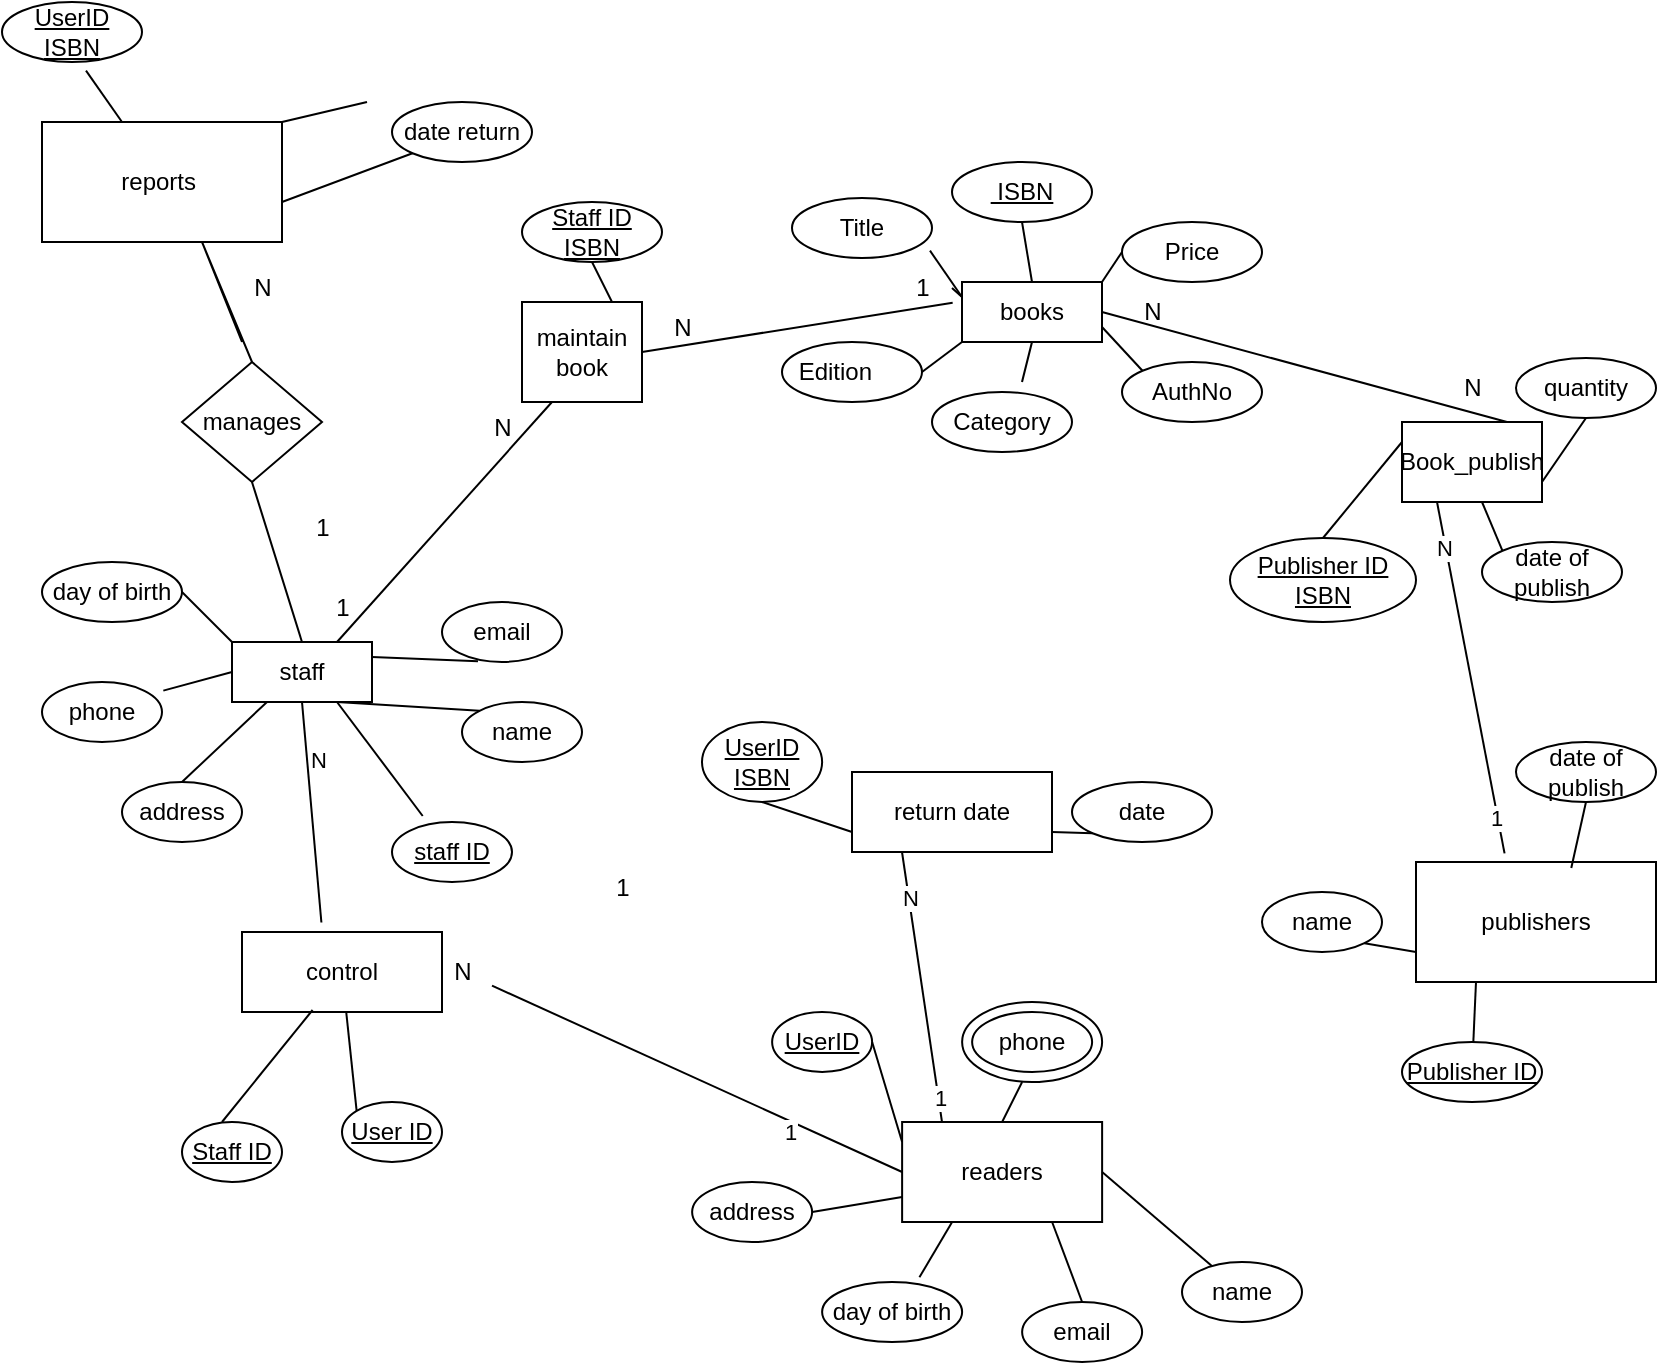 <mxfile version="21.8.1" type="device">
  <diagram id="prtHgNgQTEPvFCAcTncT" name="Page-1">
    <mxGraphModel dx="1216" dy="592" grid="1" gridSize="10" guides="1" tooltips="1" connect="1" arrows="1" fold="1" page="1" pageScale="1" pageWidth="827" pageHeight="1169" math="0" shadow="0">
      <root>
        <mxCell id="0" />
        <mxCell id="1" parent="0" />
        <mxCell id="Wc4HbTlUG1O3it5zdiRb-62" value="" style="ellipse;whiteSpace=wrap;html=1;" vertex="1" parent="1">
          <mxGeometry x="480.06" y="640" width="70" height="40" as="geometry" />
        </mxCell>
        <mxCell id="Wc4HbTlUG1O3it5zdiRb-40" value="phone" style="ellipse;whiteSpace=wrap;html=1;" vertex="1" parent="1">
          <mxGeometry x="485.06" y="645" width="60" height="30" as="geometry" />
        </mxCell>
        <mxCell id="Wc4HbTlUG1O3it5zdiRb-2" value="reports&amp;nbsp;" style="rounded=0;whiteSpace=wrap;html=1;" vertex="1" parent="1">
          <mxGeometry x="20" y="200" width="120" height="60" as="geometry" />
        </mxCell>
        <mxCell id="Wc4HbTlUG1O3it5zdiRb-3" value="staff" style="rounded=0;whiteSpace=wrap;html=1;" vertex="1" parent="1">
          <mxGeometry x="115" y="460" width="70" height="30" as="geometry" />
        </mxCell>
        <mxCell id="Wc4HbTlUG1O3it5zdiRb-4" value="control" style="rounded=0;whiteSpace=wrap;html=1;" vertex="1" parent="1">
          <mxGeometry x="120" y="605" width="100" height="40" as="geometry" />
        </mxCell>
        <mxCell id="Wc4HbTlUG1O3it5zdiRb-5" value="readers" style="rounded=0;whiteSpace=wrap;html=1;" vertex="1" parent="1">
          <mxGeometry x="450.06" y="700" width="100" height="50" as="geometry" />
        </mxCell>
        <mxCell id="Wc4HbTlUG1O3it5zdiRb-7" value="books" style="rounded=0;whiteSpace=wrap;html=1;" vertex="1" parent="1">
          <mxGeometry x="480" y="280" width="70" height="30" as="geometry" />
        </mxCell>
        <mxCell id="Wc4HbTlUG1O3it5zdiRb-8" value="maintain book" style="rounded=0;whiteSpace=wrap;html=1;" vertex="1" parent="1">
          <mxGeometry x="260" y="290" width="60" height="50" as="geometry" />
        </mxCell>
        <mxCell id="Wc4HbTlUG1O3it5zdiRb-9" value="Book_publish" style="rounded=0;whiteSpace=wrap;html=1;" vertex="1" parent="1">
          <mxGeometry x="700" y="350" width="70" height="40" as="geometry" />
        </mxCell>
        <mxCell id="Wc4HbTlUG1O3it5zdiRb-10" value="publishers" style="rounded=0;whiteSpace=wrap;html=1;" vertex="1" parent="1">
          <mxGeometry x="707" y="570" width="120" height="60" as="geometry" />
        </mxCell>
        <mxCell id="Wc4HbTlUG1O3it5zdiRb-11" value="&lt;u&gt;staff ID&lt;/u&gt;" style="ellipse;whiteSpace=wrap;html=1;" vertex="1" parent="1">
          <mxGeometry x="195" y="550" width="60" height="30" as="geometry" />
        </mxCell>
        <mxCell id="Wc4HbTlUG1O3it5zdiRb-13" value="name" style="ellipse;whiteSpace=wrap;html=1;" vertex="1" parent="1">
          <mxGeometry x="230" y="490" width="60" height="30" as="geometry" />
        </mxCell>
        <mxCell id="Wc4HbTlUG1O3it5zdiRb-14" value="email" style="ellipse;whiteSpace=wrap;html=1;" vertex="1" parent="1">
          <mxGeometry x="220" y="440" width="60" height="30" as="geometry" />
        </mxCell>
        <mxCell id="Wc4HbTlUG1O3it5zdiRb-15" value="phone" style="ellipse;whiteSpace=wrap;html=1;" vertex="1" parent="1">
          <mxGeometry x="20" y="480" width="60" height="30" as="geometry" />
        </mxCell>
        <mxCell id="Wc4HbTlUG1O3it5zdiRb-16" value="address" style="ellipse;whiteSpace=wrap;html=1;" vertex="1" parent="1">
          <mxGeometry x="60" y="530" width="60" height="30" as="geometry" />
        </mxCell>
        <mxCell id="Wc4HbTlUG1O3it5zdiRb-17" value="day of birth" style="ellipse;whiteSpace=wrap;html=1;" vertex="1" parent="1">
          <mxGeometry x="20" y="420" width="70" height="30" as="geometry" />
        </mxCell>
        <mxCell id="Wc4HbTlUG1O3it5zdiRb-19" value="" style="endArrow=none;html=1;rounded=0;exitX=0.5;exitY=0;exitDx=0;exitDy=0;entryX=0.5;entryY=1;entryDx=0;entryDy=0;" edge="1" parent="1" source="Wc4HbTlUG1O3it5zdiRb-3" target="Wc4HbTlUG1O3it5zdiRb-74">
          <mxGeometry width="50" height="50" relative="1" as="geometry">
            <mxPoint x="150" y="440" as="sourcePoint" />
            <mxPoint x="120" y="340" as="targetPoint" />
          </mxGeometry>
        </mxCell>
        <mxCell id="Wc4HbTlUG1O3it5zdiRb-21" value="" style="endArrow=none;html=1;rounded=0;exitX=0.5;exitY=0;exitDx=0;exitDy=0;entryX=0.5;entryY=0;entryDx=0;entryDy=0;" edge="1" parent="1" target="Wc4HbTlUG1O3it5zdiRb-74">
          <mxGeometry width="50" height="50" relative="1" as="geometry">
            <mxPoint x="120" y="310" as="sourcePoint" />
            <mxPoint x="120" y="310" as="targetPoint" />
            <Array as="points">
              <mxPoint x="100" y="260" />
            </Array>
          </mxGeometry>
        </mxCell>
        <mxCell id="Wc4HbTlUG1O3it5zdiRb-23" value="1" style="text;html=1;align=center;verticalAlign=middle;resizable=0;points=[];autosize=1;strokeColor=none;fillColor=none;" vertex="1" parent="1">
          <mxGeometry x="145" y="388" width="30" height="30" as="geometry" />
        </mxCell>
        <mxCell id="Wc4HbTlUG1O3it5zdiRb-24" value="N" style="text;html=1;align=center;verticalAlign=middle;resizable=0;points=[];autosize=1;strokeColor=none;fillColor=none;" vertex="1" parent="1">
          <mxGeometry x="115" y="268" width="30" height="30" as="geometry" />
        </mxCell>
        <mxCell id="Wc4HbTlUG1O3it5zdiRb-25" value="" style="endArrow=none;html=1;rounded=0;exitX=0;exitY=0;exitDx=0;exitDy=0;entryX=1;entryY=0.5;entryDx=0;entryDy=0;" edge="1" parent="1" source="Wc4HbTlUG1O3it5zdiRb-3" target="Wc4HbTlUG1O3it5zdiRb-17">
          <mxGeometry width="50" height="50" relative="1" as="geometry">
            <mxPoint x="160" y="470" as="sourcePoint" />
            <mxPoint x="135" y="366" as="targetPoint" />
          </mxGeometry>
        </mxCell>
        <mxCell id="Wc4HbTlUG1O3it5zdiRb-26" value="" style="endArrow=none;html=1;rounded=0;exitX=0;exitY=0.5;exitDx=0;exitDy=0;entryX=1.011;entryY=0.144;entryDx=0;entryDy=0;entryPerimeter=0;" edge="1" parent="1" source="Wc4HbTlUG1O3it5zdiRb-3" target="Wc4HbTlUG1O3it5zdiRb-15">
          <mxGeometry width="50" height="50" relative="1" as="geometry">
            <mxPoint x="125" y="470" as="sourcePoint" />
            <mxPoint x="100" y="445" as="targetPoint" />
          </mxGeometry>
        </mxCell>
        <mxCell id="Wc4HbTlUG1O3it5zdiRb-27" value="" style="endArrow=none;html=1;rounded=0;exitX=0.25;exitY=1;exitDx=0;exitDy=0;entryX=0.5;entryY=0;entryDx=0;entryDy=0;" edge="1" parent="1" source="Wc4HbTlUG1O3it5zdiRb-3" target="Wc4HbTlUG1O3it5zdiRb-16">
          <mxGeometry width="50" height="50" relative="1" as="geometry">
            <mxPoint x="135" y="480" as="sourcePoint" />
            <mxPoint x="110" y="455" as="targetPoint" />
          </mxGeometry>
        </mxCell>
        <mxCell id="Wc4HbTlUG1O3it5zdiRb-28" value="" style="endArrow=none;html=1;rounded=0;exitX=0.75;exitY=1;exitDx=0;exitDy=0;entryX=0.256;entryY=-0.1;entryDx=0;entryDy=0;entryPerimeter=0;" edge="1" parent="1" source="Wc4HbTlUG1O3it5zdiRb-3" target="Wc4HbTlUG1O3it5zdiRb-11">
          <mxGeometry width="50" height="50" relative="1" as="geometry">
            <mxPoint x="145" y="490" as="sourcePoint" />
            <mxPoint x="120" y="465" as="targetPoint" />
          </mxGeometry>
        </mxCell>
        <mxCell id="Wc4HbTlUG1O3it5zdiRb-29" value="" style="endArrow=none;html=1;rounded=0;exitX=0.75;exitY=1;exitDx=0;exitDy=0;entryX=0;entryY=0;entryDx=0;entryDy=0;" edge="1" parent="1" source="Wc4HbTlUG1O3it5zdiRb-3" target="Wc4HbTlUG1O3it5zdiRb-13">
          <mxGeometry width="50" height="50" relative="1" as="geometry">
            <mxPoint x="155" y="500" as="sourcePoint" />
            <mxPoint x="130" y="475" as="targetPoint" />
          </mxGeometry>
        </mxCell>
        <mxCell id="Wc4HbTlUG1O3it5zdiRb-30" value="" style="endArrow=none;html=1;rounded=0;exitX=0.3;exitY=0.989;exitDx=0;exitDy=0;entryX=1;entryY=0.25;entryDx=0;entryDy=0;exitPerimeter=0;" edge="1" parent="1" source="Wc4HbTlUG1O3it5zdiRb-14" target="Wc4HbTlUG1O3it5zdiRb-3">
          <mxGeometry width="50" height="50" relative="1" as="geometry">
            <mxPoint x="165" y="510" as="sourcePoint" />
            <mxPoint x="140" y="485" as="targetPoint" />
          </mxGeometry>
        </mxCell>
        <mxCell id="Wc4HbTlUG1O3it5zdiRb-36" value="&lt;u&gt;UserID&lt;/u&gt;" style="ellipse;whiteSpace=wrap;html=1;" vertex="1" parent="1">
          <mxGeometry x="385.06" y="645" width="50" height="30" as="geometry" />
        </mxCell>
        <mxCell id="Wc4HbTlUG1O3it5zdiRb-38" value="name" style="ellipse;whiteSpace=wrap;html=1;" vertex="1" parent="1">
          <mxGeometry x="590" y="770" width="60" height="30" as="geometry" />
        </mxCell>
        <mxCell id="Wc4HbTlUG1O3it5zdiRb-39" value="email" style="ellipse;whiteSpace=wrap;html=1;" vertex="1" parent="1">
          <mxGeometry x="510.06" y="790" width="60" height="30" as="geometry" />
        </mxCell>
        <mxCell id="Wc4HbTlUG1O3it5zdiRb-41" value="address" style="ellipse;whiteSpace=wrap;html=1;" vertex="1" parent="1">
          <mxGeometry x="345.06" y="730" width="60" height="30" as="geometry" />
        </mxCell>
        <mxCell id="Wc4HbTlUG1O3it5zdiRb-42" value="day of birth" style="ellipse;whiteSpace=wrap;html=1;" vertex="1" parent="1">
          <mxGeometry x="410.06" y="780" width="70" height="30" as="geometry" />
        </mxCell>
        <mxCell id="Wc4HbTlUG1O3it5zdiRb-44" value="" style="endArrow=none;html=1;rounded=0;exitX=0.5;exitY=0;exitDx=0;exitDy=0;" edge="1" parent="1" source="Wc4HbTlUG1O3it5zdiRb-5">
          <mxGeometry width="50" height="50" relative="1" as="geometry">
            <mxPoint x="470.06" y="660" as="sourcePoint" />
            <mxPoint x="510.06" y="680" as="targetPoint" />
          </mxGeometry>
        </mxCell>
        <mxCell id="Wc4HbTlUG1O3it5zdiRb-45" value="" style="endArrow=none;html=1;rounded=0;exitX=1;exitY=0.5;exitDx=0;exitDy=0;" edge="1" parent="1" source="Wc4HbTlUG1O3it5zdiRb-36">
          <mxGeometry width="50" height="50" relative="1" as="geometry">
            <mxPoint x="520.06" y="710" as="sourcePoint" />
            <mxPoint x="450.06" y="710" as="targetPoint" />
            <Array as="points">
              <mxPoint x="450.06" y="710" />
            </Array>
          </mxGeometry>
        </mxCell>
        <mxCell id="Wc4HbTlUG1O3it5zdiRb-46" value="" style="endArrow=none;html=1;rounded=0;exitX=1;exitY=0.5;exitDx=0;exitDy=0;" edge="1" parent="1" source="Wc4HbTlUG1O3it5zdiRb-5">
          <mxGeometry width="50" height="50" relative="1" as="geometry">
            <mxPoint x="530.06" y="720" as="sourcePoint" />
            <mxPoint x="604.944" y="772.043" as="targetPoint" />
          </mxGeometry>
        </mxCell>
        <mxCell id="Wc4HbTlUG1O3it5zdiRb-47" value="" style="endArrow=none;html=1;rounded=0;exitX=0.75;exitY=1;exitDx=0;exitDy=0;entryX=0.5;entryY=0;entryDx=0;entryDy=0;" edge="1" parent="1" source="Wc4HbTlUG1O3it5zdiRb-5" target="Wc4HbTlUG1O3it5zdiRb-39">
          <mxGeometry width="50" height="50" relative="1" as="geometry">
            <mxPoint x="540.06" y="730" as="sourcePoint" />
            <mxPoint x="540.06" y="780" as="targetPoint" />
          </mxGeometry>
        </mxCell>
        <mxCell id="Wc4HbTlUG1O3it5zdiRb-50" value="" style="endArrow=none;html=1;rounded=0;exitX=0.25;exitY=1;exitDx=0;exitDy=0;entryX=0.695;entryY=-0.078;entryDx=0;entryDy=0;entryPerimeter=0;" edge="1" parent="1" source="Wc4HbTlUG1O3it5zdiRb-5" target="Wc4HbTlUG1O3it5zdiRb-42">
          <mxGeometry width="50" height="50" relative="1" as="geometry">
            <mxPoint x="550.06" y="740" as="sourcePoint" />
            <mxPoint x="550.06" y="720" as="targetPoint" />
          </mxGeometry>
        </mxCell>
        <mxCell id="Wc4HbTlUG1O3it5zdiRb-51" value="" style="endArrow=none;html=1;rounded=0;exitX=1;exitY=0.5;exitDx=0;exitDy=0;entryX=0;entryY=0.75;entryDx=0;entryDy=0;" edge="1" parent="1" source="Wc4HbTlUG1O3it5zdiRb-41" target="Wc4HbTlUG1O3it5zdiRb-5">
          <mxGeometry width="50" height="50" relative="1" as="geometry">
            <mxPoint x="560.06" y="750" as="sourcePoint" />
            <mxPoint x="560.06" y="730" as="targetPoint" />
          </mxGeometry>
        </mxCell>
        <mxCell id="Wc4HbTlUG1O3it5zdiRb-64" value="&lt;u style=&quot;&quot;&gt;UserID ISBN&lt;/u&gt;" style="ellipse;whiteSpace=wrap;html=1;" vertex="1" parent="1">
          <mxGeometry y="140" width="70" height="30" as="geometry" />
        </mxCell>
        <mxCell id="Wc4HbTlUG1O3it5zdiRb-65" value="Category" style="ellipse;whiteSpace=wrap;html=1;" vertex="1" parent="1">
          <mxGeometry x="465" y="335" width="70" height="30" as="geometry" />
        </mxCell>
        <mxCell id="Wc4HbTlUG1O3it5zdiRb-66" value="date return" style="ellipse;whiteSpace=wrap;html=1;" vertex="1" parent="1">
          <mxGeometry x="195" y="190" width="70" height="30" as="geometry" />
        </mxCell>
        <mxCell id="Wc4HbTlUG1O3it5zdiRb-68" value="" style="endArrow=none;html=1;rounded=0;entryX=0;entryY=1;entryDx=0;entryDy=0;" edge="1" parent="1" target="Wc4HbTlUG1O3it5zdiRb-66">
          <mxGeometry width="50" height="50" relative="1" as="geometry">
            <mxPoint x="140" y="240" as="sourcePoint" />
            <mxPoint x="130" y="320" as="targetPoint" />
            <Array as="points">
              <mxPoint x="140" y="240" />
            </Array>
          </mxGeometry>
        </mxCell>
        <mxCell id="Wc4HbTlUG1O3it5zdiRb-70" value="" style="endArrow=none;html=1;rounded=0;entryX=0;entryY=1;entryDx=0;entryDy=0;exitX=1;exitY=0;exitDx=0;exitDy=0;" edge="1" parent="1" source="Wc4HbTlUG1O3it5zdiRb-2">
          <mxGeometry width="50" height="50" relative="1" as="geometry">
            <mxPoint x="117.5" y="214" as="sourcePoint" />
            <mxPoint x="182.5" y="190" as="targetPoint" />
            <Array as="points" />
          </mxGeometry>
        </mxCell>
        <mxCell id="Wc4HbTlUG1O3it5zdiRb-71" value="" style="endArrow=none;html=1;rounded=0;entryX=0.6;entryY=1.144;entryDx=0;entryDy=0;entryPerimeter=0;" edge="1" parent="1" target="Wc4HbTlUG1O3it5zdiRb-64">
          <mxGeometry width="50" height="50" relative="1" as="geometry">
            <mxPoint x="60" y="200" as="sourcePoint" />
            <mxPoint x="225" y="236" as="targetPoint" />
            <Array as="points">
              <mxPoint x="60" y="200" />
            </Array>
          </mxGeometry>
        </mxCell>
        <mxCell id="Wc4HbTlUG1O3it5zdiRb-74" value="manages" style="rhombus;whiteSpace=wrap;html=1;" vertex="1" parent="1">
          <mxGeometry x="90" y="320" width="70" height="60" as="geometry" />
        </mxCell>
        <mxCell id="Wc4HbTlUG1O3it5zdiRb-75" value="" style="endArrow=none;html=1;rounded=0;exitX=0.75;exitY=0;exitDx=0;exitDy=0;entryX=0.25;entryY=1;entryDx=0;entryDy=0;" edge="1" parent="1" source="Wc4HbTlUG1O3it5zdiRb-3" target="Wc4HbTlUG1O3it5zdiRb-8">
          <mxGeometry width="50" height="50" relative="1" as="geometry">
            <mxPoint x="380" y="430" as="sourcePoint" />
            <mxPoint x="430" y="380" as="targetPoint" />
          </mxGeometry>
        </mxCell>
        <mxCell id="Wc4HbTlUG1O3it5zdiRb-76" value="1" style="text;html=1;align=center;verticalAlign=middle;resizable=0;points=[];autosize=1;strokeColor=none;fillColor=none;" vertex="1" parent="1">
          <mxGeometry x="155" y="428" width="30" height="30" as="geometry" />
        </mxCell>
        <mxCell id="Wc4HbTlUG1O3it5zdiRb-77" value="N" style="text;html=1;align=center;verticalAlign=middle;resizable=0;points=[];autosize=1;strokeColor=none;fillColor=none;" vertex="1" parent="1">
          <mxGeometry x="235" y="338" width="30" height="30" as="geometry" />
        </mxCell>
        <mxCell id="Wc4HbTlUG1O3it5zdiRb-78" value="&lt;u style=&quot;&quot;&gt;Staff ID ISBN&lt;/u&gt;" style="ellipse;whiteSpace=wrap;html=1;" vertex="1" parent="1">
          <mxGeometry x="260" y="240" width="70" height="30" as="geometry" />
        </mxCell>
        <mxCell id="Wc4HbTlUG1O3it5zdiRb-80" value="" style="endArrow=none;html=1;rounded=0;exitX=0.5;exitY=1;exitDx=0;exitDy=0;entryX=0.75;entryY=0;entryDx=0;entryDy=0;" edge="1" parent="1" source="Wc4HbTlUG1O3it5zdiRb-78" target="Wc4HbTlUG1O3it5zdiRb-8">
          <mxGeometry width="50" height="50" relative="1" as="geometry">
            <mxPoint x="178" y="470" as="sourcePoint" />
            <mxPoint x="285" y="350" as="targetPoint" />
          </mxGeometry>
        </mxCell>
        <mxCell id="Wc4HbTlUG1O3it5zdiRb-82" value="" style="endArrow=none;html=1;rounded=0;exitX=1;exitY=0.5;exitDx=0;exitDy=0;entryX=0;entryY=0.25;entryDx=0;entryDy=0;" edge="1" parent="1" source="Wc4HbTlUG1O3it5zdiRb-84" target="Wc4HbTlUG1O3it5zdiRb-7">
          <mxGeometry width="50" height="50" relative="1" as="geometry">
            <mxPoint x="305" y="280" as="sourcePoint" />
            <mxPoint x="315" y="300" as="targetPoint" />
          </mxGeometry>
        </mxCell>
        <mxCell id="Wc4HbTlUG1O3it5zdiRb-85" value="N" style="text;html=1;align=center;verticalAlign=middle;resizable=0;points=[];autosize=1;strokeColor=none;fillColor=none;" vertex="1" parent="1">
          <mxGeometry x="325" y="288" width="30" height="30" as="geometry" />
        </mxCell>
        <mxCell id="Wc4HbTlUG1O3it5zdiRb-86" value="&lt;u style=&quot;&quot;&gt;&amp;nbsp;ISBN&lt;/u&gt;" style="ellipse;whiteSpace=wrap;html=1;" vertex="1" parent="1">
          <mxGeometry x="475" y="220" width="70" height="30" as="geometry" />
        </mxCell>
        <mxCell id="Wc4HbTlUG1O3it5zdiRb-88" value="AuthNo" style="ellipse;whiteSpace=wrap;html=1;" vertex="1" parent="1">
          <mxGeometry x="560" y="320" width="70" height="30" as="geometry" />
        </mxCell>
        <mxCell id="Wc4HbTlUG1O3it5zdiRb-89" value="Edition&lt;span style=&quot;white-space: pre;&quot;&gt;&#x9;&lt;/span&gt;" style="ellipse;whiteSpace=wrap;html=1;" vertex="1" parent="1">
          <mxGeometry x="390" y="310" width="70" height="30" as="geometry" />
        </mxCell>
        <mxCell id="Wc4HbTlUG1O3it5zdiRb-90" value="Price" style="ellipse;whiteSpace=wrap;html=1;" vertex="1" parent="1">
          <mxGeometry x="560" y="250" width="70" height="30" as="geometry" />
        </mxCell>
        <mxCell id="Wc4HbTlUG1O3it5zdiRb-91" value="Title" style="ellipse;whiteSpace=wrap;html=1;" vertex="1" parent="1">
          <mxGeometry x="395" y="238" width="70" height="30" as="geometry" />
        </mxCell>
        <mxCell id="Wc4HbTlUG1O3it5zdiRb-94" value="" style="endArrow=none;html=1;rounded=0;entryX=0.5;entryY=0;entryDx=0;entryDy=0;exitX=0.5;exitY=1;exitDx=0;exitDy=0;" edge="1" parent="1" source="Wc4HbTlUG1O3it5zdiRb-86" target="Wc4HbTlUG1O3it5zdiRb-7">
          <mxGeometry width="50" height="50" relative="1" as="geometry">
            <mxPoint x="510" y="260" as="sourcePoint" />
            <mxPoint x="490" y="298" as="targetPoint" />
          </mxGeometry>
        </mxCell>
        <mxCell id="Wc4HbTlUG1O3it5zdiRb-95" value="" style="endArrow=none;html=1;rounded=0;entryX=1;entryY=0;entryDx=0;entryDy=0;exitX=0;exitY=0.5;exitDx=0;exitDy=0;" edge="1" parent="1" source="Wc4HbTlUG1O3it5zdiRb-90" target="Wc4HbTlUG1O3it5zdiRb-7">
          <mxGeometry width="50" height="50" relative="1" as="geometry">
            <mxPoint x="520" y="260" as="sourcePoint" />
            <mxPoint x="525" y="290" as="targetPoint" />
          </mxGeometry>
        </mxCell>
        <mxCell id="Wc4HbTlUG1O3it5zdiRb-96" value="" style="endArrow=none;html=1;rounded=0;entryX=1;entryY=0.75;entryDx=0;entryDy=0;exitX=0;exitY=0;exitDx=0;exitDy=0;" edge="1" parent="1" source="Wc4HbTlUG1O3it5zdiRb-88" target="Wc4HbTlUG1O3it5zdiRb-7">
          <mxGeometry width="50" height="50" relative="1" as="geometry">
            <mxPoint x="530" y="270" as="sourcePoint" />
            <mxPoint x="535" y="300" as="targetPoint" />
          </mxGeometry>
        </mxCell>
        <mxCell id="Wc4HbTlUG1O3it5zdiRb-97" value="" style="endArrow=none;html=1;rounded=0;entryX=0.5;entryY=1;entryDx=0;entryDy=0;" edge="1" parent="1" target="Wc4HbTlUG1O3it5zdiRb-7">
          <mxGeometry width="50" height="50" relative="1" as="geometry">
            <mxPoint x="510" y="330" as="sourcePoint" />
            <mxPoint x="545" y="310" as="targetPoint" />
          </mxGeometry>
        </mxCell>
        <mxCell id="Wc4HbTlUG1O3it5zdiRb-98" value="" style="endArrow=none;html=1;rounded=0;entryX=0;entryY=1;entryDx=0;entryDy=0;exitX=1;exitY=0.5;exitDx=0;exitDy=0;" edge="1" parent="1" source="Wc4HbTlUG1O3it5zdiRb-89" target="Wc4HbTlUG1O3it5zdiRb-7">
          <mxGeometry width="50" height="50" relative="1" as="geometry">
            <mxPoint x="550" y="290" as="sourcePoint" />
            <mxPoint x="555" y="320" as="targetPoint" />
          </mxGeometry>
        </mxCell>
        <mxCell id="Wc4HbTlUG1O3it5zdiRb-99" value="" style="endArrow=none;html=1;rounded=0;entryX=0.633;entryY=-0.122;entryDx=0;entryDy=0;exitX=0;exitY=0.25;exitDx=0;exitDy=0;entryPerimeter=0;" edge="1" parent="1" source="Wc4HbTlUG1O3it5zdiRb-7" target="Wc4HbTlUG1O3it5zdiRb-84">
          <mxGeometry width="50" height="50" relative="1" as="geometry">
            <mxPoint x="560" y="300" as="sourcePoint" />
            <mxPoint x="565" y="330" as="targetPoint" />
          </mxGeometry>
        </mxCell>
        <mxCell id="Wc4HbTlUG1O3it5zdiRb-102" value="" style="endArrow=none;html=1;rounded=0;exitX=1;exitY=0.5;exitDx=0;exitDy=0;entryX=1.011;entryY=0.744;entryDx=0;entryDy=0;entryPerimeter=0;" edge="1" parent="1" source="Wc4HbTlUG1O3it5zdiRb-8" target="Wc4HbTlUG1O3it5zdiRb-84">
          <mxGeometry width="50" height="50" relative="1" as="geometry">
            <mxPoint x="320" y="315" as="sourcePoint" />
            <mxPoint x="480" y="288" as="targetPoint" />
          </mxGeometry>
        </mxCell>
        <mxCell id="Wc4HbTlUG1O3it5zdiRb-84" value="1" style="text;html=1;align=center;verticalAlign=middle;resizable=0;points=[];autosize=1;strokeColor=none;fillColor=none;" vertex="1" parent="1">
          <mxGeometry x="445" y="268" width="30" height="30" as="geometry" />
        </mxCell>
        <mxCell id="Wc4HbTlUG1O3it5zdiRb-103" value="" style="endArrow=none;html=1;rounded=0;entryX=1;entryY=0.5;entryDx=0;entryDy=0;exitX=0.75;exitY=0;exitDx=0;exitDy=0;" edge="1" parent="1" source="Wc4HbTlUG1O3it5zdiRb-9" target="Wc4HbTlUG1O3it5zdiRb-7">
          <mxGeometry width="50" height="50" relative="1" as="geometry">
            <mxPoint x="580" y="334" as="sourcePoint" />
            <mxPoint x="560" y="313" as="targetPoint" />
          </mxGeometry>
        </mxCell>
        <mxCell id="Wc4HbTlUG1O3it5zdiRb-105" value="N" style="text;html=1;align=center;verticalAlign=middle;resizable=0;points=[];autosize=1;strokeColor=none;fillColor=none;" vertex="1" parent="1">
          <mxGeometry x="560" y="280" width="30" height="30" as="geometry" />
        </mxCell>
        <mxCell id="Wc4HbTlUG1O3it5zdiRb-106" value="N" style="text;html=1;align=center;verticalAlign=middle;resizable=0;points=[];autosize=1;strokeColor=none;fillColor=none;" vertex="1" parent="1">
          <mxGeometry x="720" y="318" width="30" height="30" as="geometry" />
        </mxCell>
        <mxCell id="Wc4HbTlUG1O3it5zdiRb-107" value="&lt;u&gt;Publisher ID ISBN&lt;/u&gt;" style="ellipse;whiteSpace=wrap;html=1;" vertex="1" parent="1">
          <mxGeometry x="614" y="408" width="93" height="42" as="geometry" />
        </mxCell>
        <mxCell id="Wc4HbTlUG1O3it5zdiRb-108" value="date of publish" style="ellipse;whiteSpace=wrap;html=1;" vertex="1" parent="1">
          <mxGeometry x="740" y="410" width="70" height="30" as="geometry" />
        </mxCell>
        <mxCell id="Wc4HbTlUG1O3it5zdiRb-109" value="quantity" style="ellipse;whiteSpace=wrap;html=1;" vertex="1" parent="1">
          <mxGeometry x="757" y="318" width="70" height="30" as="geometry" />
        </mxCell>
        <mxCell id="Wc4HbTlUG1O3it5zdiRb-110" value="" style="endArrow=none;html=1;rounded=0;entryX=0;entryY=0.25;entryDx=0;entryDy=0;exitX=0.5;exitY=0;exitDx=0;exitDy=0;" edge="1" parent="1" source="Wc4HbTlUG1O3it5zdiRb-107" target="Wc4HbTlUG1O3it5zdiRb-9">
          <mxGeometry width="50" height="50" relative="1" as="geometry">
            <mxPoint x="580" y="334" as="sourcePoint" />
            <mxPoint x="560" y="313" as="targetPoint" />
          </mxGeometry>
        </mxCell>
        <mxCell id="Wc4HbTlUG1O3it5zdiRb-111" value="" style="endArrow=none;html=1;rounded=0;exitX=0;exitY=0;exitDx=0;exitDy=0;" edge="1" parent="1" source="Wc4HbTlUG1O3it5zdiRb-108">
          <mxGeometry width="50" height="50" relative="1" as="geometry">
            <mxPoint x="590" y="344" as="sourcePoint" />
            <mxPoint x="740" y="390" as="targetPoint" />
          </mxGeometry>
        </mxCell>
        <mxCell id="Wc4HbTlUG1O3it5zdiRb-112" value="" style="endArrow=none;html=1;rounded=0;entryX=1;entryY=0.75;entryDx=0;entryDy=0;exitX=0.5;exitY=1;exitDx=0;exitDy=0;" edge="1" parent="1" source="Wc4HbTlUG1O3it5zdiRb-109" target="Wc4HbTlUG1O3it5zdiRb-9">
          <mxGeometry width="50" height="50" relative="1" as="geometry">
            <mxPoint x="760" y="424" as="sourcePoint" />
            <mxPoint x="780" y="400" as="targetPoint" />
          </mxGeometry>
        </mxCell>
        <mxCell id="Wc4HbTlUG1O3it5zdiRb-113" value="&lt;u&gt;User ID&lt;/u&gt;" style="ellipse;whiteSpace=wrap;html=1;" vertex="1" parent="1">
          <mxGeometry x="170" y="690" width="50" height="30" as="geometry" />
        </mxCell>
        <mxCell id="Wc4HbTlUG1O3it5zdiRb-114" value="&lt;u&gt;Staff ID&lt;/u&gt;" style="ellipse;whiteSpace=wrap;html=1;" vertex="1" parent="1">
          <mxGeometry x="90" y="700" width="50" height="30" as="geometry" />
        </mxCell>
        <mxCell id="Wc4HbTlUG1O3it5zdiRb-116" value="" style="endArrow=none;html=1;rounded=0;exitX=0.353;exitY=0.975;exitDx=0;exitDy=0;entryX=0.5;entryY=0;entryDx=0;entryDy=0;exitPerimeter=0;" edge="1" parent="1" source="Wc4HbTlUG1O3it5zdiRb-4">
          <mxGeometry width="50" height="50" relative="1" as="geometry">
            <mxPoint x="-15" y="775" as="sourcePoint" />
            <mxPoint x="110" y="700" as="targetPoint" />
          </mxGeometry>
        </mxCell>
        <mxCell id="Wc4HbTlUG1O3it5zdiRb-117" value="" style="endArrow=none;html=1;rounded=0;entryX=0;entryY=0;entryDx=0;entryDy=0;" edge="1" parent="1" source="Wc4HbTlUG1O3it5zdiRb-4" target="Wc4HbTlUG1O3it5zdiRb-113">
          <mxGeometry width="50" height="50" relative="1" as="geometry">
            <mxPoint x="120" y="679" as="sourcePoint" />
            <mxPoint x="120" y="710" as="targetPoint" />
          </mxGeometry>
        </mxCell>
        <mxCell id="Wc4HbTlUG1O3it5zdiRb-118" value="" style="endArrow=none;html=1;rounded=0;entryX=0.5;entryY=1;entryDx=0;entryDy=0;exitX=0.397;exitY=-0.119;exitDx=0;exitDy=0;exitPerimeter=0;" edge="1" parent="1" source="Wc4HbTlUG1O3it5zdiRb-4" target="Wc4HbTlUG1O3it5zdiRb-3">
          <mxGeometry width="50" height="50" relative="1" as="geometry">
            <mxPoint x="310" y="590" as="sourcePoint" />
            <mxPoint x="150" y="502" as="targetPoint" />
          </mxGeometry>
        </mxCell>
        <mxCell id="Wc4HbTlUG1O3it5zdiRb-119" value="N" style="edgeLabel;html=1;align=center;verticalAlign=middle;resizable=0;points=[];" vertex="1" connectable="0" parent="Wc4HbTlUG1O3it5zdiRb-118">
          <mxGeometry x="0.474" y="-5" relative="1" as="geometry">
            <mxPoint as="offset" />
          </mxGeometry>
        </mxCell>
        <mxCell id="Wc4HbTlUG1O3it5zdiRb-121" value="1" style="text;html=1;align=center;verticalAlign=middle;resizable=0;points=[];autosize=1;strokeColor=none;fillColor=none;" vertex="1" parent="1">
          <mxGeometry x="295" y="568" width="30" height="30" as="geometry" />
        </mxCell>
        <mxCell id="Wc4HbTlUG1O3it5zdiRb-122" value="" style="endArrow=none;html=1;rounded=0;entryX=0;entryY=0.5;entryDx=0;entryDy=0;" edge="1" parent="1" source="Wc4HbTlUG1O3it5zdiRb-124" target="Wc4HbTlUG1O3it5zdiRb-5">
          <mxGeometry width="50" height="50" relative="1" as="geometry">
            <mxPoint x="330" y="610" as="sourcePoint" />
            <mxPoint x="169" y="504" as="targetPoint" />
          </mxGeometry>
        </mxCell>
        <mxCell id="Wc4HbTlUG1O3it5zdiRb-123" value="1" style="edgeLabel;html=1;align=center;verticalAlign=middle;resizable=0;points=[];" vertex="1" connectable="0" parent="Wc4HbTlUG1O3it5zdiRb-122">
          <mxGeometry x="0.474" y="-5" relative="1" as="geometry">
            <mxPoint as="offset" />
          </mxGeometry>
        </mxCell>
        <mxCell id="Wc4HbTlUG1O3it5zdiRb-125" value="return date" style="rounded=0;whiteSpace=wrap;html=1;" vertex="1" parent="1">
          <mxGeometry x="425" y="525" width="100" height="40" as="geometry" />
        </mxCell>
        <mxCell id="Wc4HbTlUG1O3it5zdiRb-124" value="N" style="text;html=1;align=center;verticalAlign=middle;resizable=0;points=[];autosize=1;strokeColor=none;fillColor=none;" vertex="1" parent="1">
          <mxGeometry x="215" y="610" width="30" height="30" as="geometry" />
        </mxCell>
        <mxCell id="Wc4HbTlUG1O3it5zdiRb-131" value="" style="endArrow=none;html=1;rounded=0;exitX=0.25;exitY=1;exitDx=0;exitDy=0;" edge="1" parent="1" source="Wc4HbTlUG1O3it5zdiRb-125">
          <mxGeometry width="50" height="50" relative="1" as="geometry">
            <mxPoint x="455" y="680" as="sourcePoint" />
            <mxPoint x="470" y="700" as="targetPoint" />
            <Array as="points" />
          </mxGeometry>
        </mxCell>
        <mxCell id="Wc4HbTlUG1O3it5zdiRb-132" value="1" style="edgeLabel;html=1;align=center;verticalAlign=middle;resizable=0;points=[];" vertex="1" connectable="0" parent="Wc4HbTlUG1O3it5zdiRb-131">
          <mxGeometry x="0.815" y="1" relative="1" as="geometry">
            <mxPoint as="offset" />
          </mxGeometry>
        </mxCell>
        <mxCell id="Wc4HbTlUG1O3it5zdiRb-133" value="N" style="edgeLabel;html=1;align=center;verticalAlign=middle;resizable=0;points=[];" vertex="1" connectable="0" parent="Wc4HbTlUG1O3it5zdiRb-131">
          <mxGeometry x="-0.669" relative="1" as="geometry">
            <mxPoint as="offset" />
          </mxGeometry>
        </mxCell>
        <mxCell id="Wc4HbTlUG1O3it5zdiRb-134" value="&lt;u&gt;UserID&lt;br&gt;ISBN&lt;br&gt;&lt;/u&gt;" style="ellipse;whiteSpace=wrap;html=1;" vertex="1" parent="1">
          <mxGeometry x="350" y="500" width="60.06" height="40" as="geometry" />
        </mxCell>
        <mxCell id="Wc4HbTlUG1O3it5zdiRb-135" value="date" style="ellipse;whiteSpace=wrap;html=1;" vertex="1" parent="1">
          <mxGeometry x="535" y="530" width="70" height="30" as="geometry" />
        </mxCell>
        <mxCell id="Wc4HbTlUG1O3it5zdiRb-136" value="" style="endArrow=none;html=1;rounded=0;exitX=0.5;exitY=1;exitDx=0;exitDy=0;entryX=0;entryY=0.75;entryDx=0;entryDy=0;" edge="1" parent="1" source="Wc4HbTlUG1O3it5zdiRb-134" target="Wc4HbTlUG1O3it5zdiRb-125">
          <mxGeometry width="50" height="50" relative="1" as="geometry">
            <mxPoint x="445" y="670" as="sourcePoint" />
            <mxPoint x="460.06" y="720" as="targetPoint" />
            <Array as="points" />
          </mxGeometry>
        </mxCell>
        <mxCell id="Wc4HbTlUG1O3it5zdiRb-137" value="" style="endArrow=none;html=1;rounded=0;entryX=0;entryY=1;entryDx=0;entryDy=0;exitX=1;exitY=0.75;exitDx=0;exitDy=0;" edge="1" parent="1" source="Wc4HbTlUG1O3it5zdiRb-125" target="Wc4HbTlUG1O3it5zdiRb-135">
          <mxGeometry width="50" height="50" relative="1" as="geometry">
            <mxPoint x="530" y="556" as="sourcePoint" />
            <mxPoint x="435" y="565" as="targetPoint" />
            <Array as="points" />
          </mxGeometry>
        </mxCell>
        <mxCell id="Wc4HbTlUG1O3it5zdiRb-138" value="" style="endArrow=none;html=1;rounded=0;entryX=0.25;entryY=1;entryDx=0;entryDy=0;exitX=0.369;exitY=-0.072;exitDx=0;exitDy=0;exitPerimeter=0;" edge="1" parent="1" source="Wc4HbTlUG1O3it5zdiRb-10" target="Wc4HbTlUG1O3it5zdiRb-9">
          <mxGeometry width="50" height="50" relative="1" as="geometry">
            <mxPoint x="750" y="560" as="sourcePoint" />
            <mxPoint x="750" y="400" as="targetPoint" />
          </mxGeometry>
        </mxCell>
        <mxCell id="Wc4HbTlUG1O3it5zdiRb-139" value="1" style="edgeLabel;html=1;align=center;verticalAlign=middle;resizable=0;points=[];" vertex="1" connectable="0" parent="Wc4HbTlUG1O3it5zdiRb-138">
          <mxGeometry x="-0.801" y="1" relative="1" as="geometry">
            <mxPoint as="offset" />
          </mxGeometry>
        </mxCell>
        <mxCell id="Wc4HbTlUG1O3it5zdiRb-140" value="N" style="edgeLabel;html=1;align=center;verticalAlign=middle;resizable=0;points=[];" vertex="1" connectable="0" parent="Wc4HbTlUG1O3it5zdiRb-138">
          <mxGeometry x="0.736" y="1" relative="1" as="geometry">
            <mxPoint as="offset" />
          </mxGeometry>
        </mxCell>
        <mxCell id="Wc4HbTlUG1O3it5zdiRb-141" value="&lt;u&gt;Publisher ID&lt;/u&gt;" style="ellipse;whiteSpace=wrap;html=1;" vertex="1" parent="1">
          <mxGeometry x="700" y="660" width="70" height="30" as="geometry" />
        </mxCell>
        <mxCell id="Wc4HbTlUG1O3it5zdiRb-142" value="" style="endArrow=none;html=1;rounded=0;exitX=0.25;exitY=1;exitDx=0;exitDy=0;" edge="1" parent="1" source="Wc4HbTlUG1O3it5zdiRb-10" target="Wc4HbTlUG1O3it5zdiRb-141">
          <mxGeometry width="50" height="50" relative="1" as="geometry">
            <mxPoint x="560" y="735" as="sourcePoint" />
            <mxPoint x="614.944" y="782.043" as="targetPoint" />
          </mxGeometry>
        </mxCell>
        <mxCell id="Wc4HbTlUG1O3it5zdiRb-143" value="date of publish" style="ellipse;whiteSpace=wrap;html=1;" vertex="1" parent="1">
          <mxGeometry x="757" y="510" width="70" height="30" as="geometry" />
        </mxCell>
        <mxCell id="Wc4HbTlUG1O3it5zdiRb-144" value="name" style="ellipse;whiteSpace=wrap;html=1;" vertex="1" parent="1">
          <mxGeometry x="630" y="585" width="60" height="30" as="geometry" />
        </mxCell>
        <mxCell id="Wc4HbTlUG1O3it5zdiRb-145" value="" style="endArrow=none;html=1;rounded=0;exitX=1;exitY=1;exitDx=0;exitDy=0;entryX=0;entryY=0.75;entryDx=0;entryDy=0;" edge="1" parent="1" source="Wc4HbTlUG1O3it5zdiRb-144" target="Wc4HbTlUG1O3it5zdiRb-10">
          <mxGeometry width="50" height="50" relative="1" as="geometry">
            <mxPoint x="747" y="640" as="sourcePoint" />
            <mxPoint x="746" y="670" as="targetPoint" />
          </mxGeometry>
        </mxCell>
        <mxCell id="Wc4HbTlUG1O3it5zdiRb-146" value="" style="endArrow=none;html=1;rounded=0;exitX=0.647;exitY=0.05;exitDx=0;exitDy=0;exitPerimeter=0;" edge="1" parent="1" source="Wc4HbTlUG1O3it5zdiRb-10">
          <mxGeometry width="50" height="50" relative="1" as="geometry">
            <mxPoint x="757" y="650" as="sourcePoint" />
            <mxPoint x="792" y="540" as="targetPoint" />
          </mxGeometry>
        </mxCell>
      </root>
    </mxGraphModel>
  </diagram>
</mxfile>
